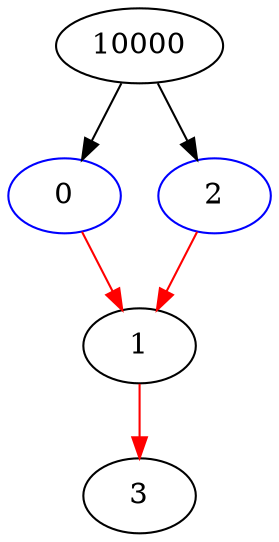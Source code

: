 digraph {
  0 [label="0", color=blue];
  10000 -> 0 [label="", color=black];
  2 [label="2", color=blue];
  10000 -> 2 [label="", color=black];
  10000 [label="10000", color=black];
  1 [label="1", color=black];
  0 -> 1 [label="", color=red];
  2 -> 1 [label="", color=red];
  3 [label="3", color=black];
  1 -> 3 [label="", color=red];
}
